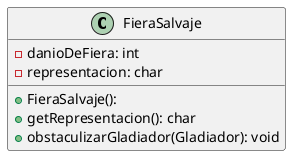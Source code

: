 @startuml
skinparam linetype ortho

class FieraSalvaje {
  + FieraSalvaje():
  - danioDeFiera: int
  - representacion: char
  + getRepresentacion(): char
  + obstaculizarGladiador(Gladiador): void
}

@enduml
